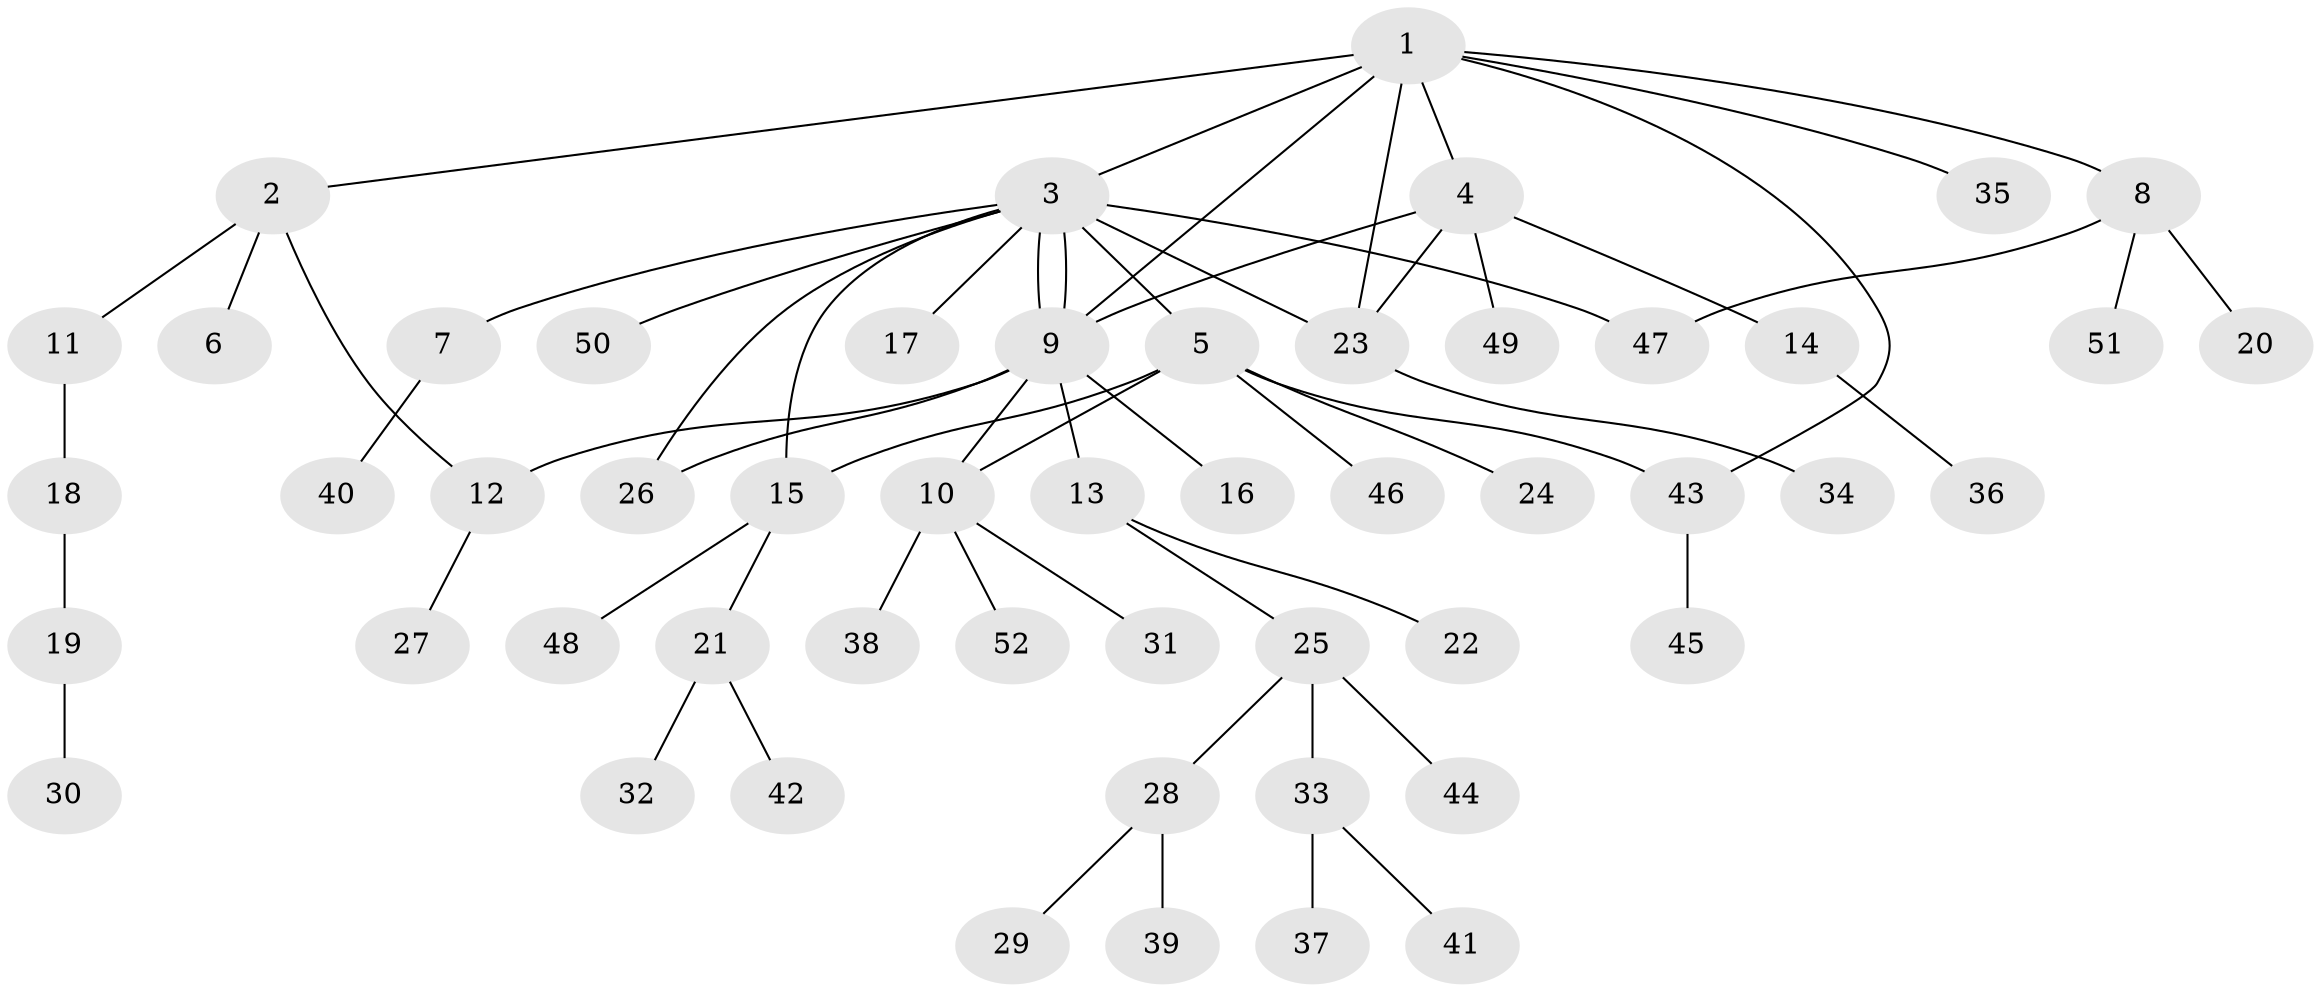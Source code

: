 // Generated by graph-tools (version 1.1) at 2025/47/03/09/25 04:47:53]
// undirected, 52 vertices, 62 edges
graph export_dot {
graph [start="1"]
  node [color=gray90,style=filled];
  1;
  2;
  3;
  4;
  5;
  6;
  7;
  8;
  9;
  10;
  11;
  12;
  13;
  14;
  15;
  16;
  17;
  18;
  19;
  20;
  21;
  22;
  23;
  24;
  25;
  26;
  27;
  28;
  29;
  30;
  31;
  32;
  33;
  34;
  35;
  36;
  37;
  38;
  39;
  40;
  41;
  42;
  43;
  44;
  45;
  46;
  47;
  48;
  49;
  50;
  51;
  52;
  1 -- 2;
  1 -- 3;
  1 -- 4;
  1 -- 8;
  1 -- 9;
  1 -- 23;
  1 -- 35;
  1 -- 43;
  2 -- 6;
  2 -- 11;
  2 -- 12;
  3 -- 5;
  3 -- 7;
  3 -- 9;
  3 -- 9;
  3 -- 15;
  3 -- 17;
  3 -- 23;
  3 -- 26;
  3 -- 47;
  3 -- 50;
  4 -- 9;
  4 -- 14;
  4 -- 23;
  4 -- 49;
  5 -- 10;
  5 -- 15;
  5 -- 24;
  5 -- 43;
  5 -- 46;
  7 -- 40;
  8 -- 20;
  8 -- 47;
  8 -- 51;
  9 -- 10;
  9 -- 12;
  9 -- 13;
  9 -- 16;
  9 -- 26;
  10 -- 31;
  10 -- 38;
  10 -- 52;
  11 -- 18;
  12 -- 27;
  13 -- 22;
  13 -- 25;
  14 -- 36;
  15 -- 21;
  15 -- 48;
  18 -- 19;
  19 -- 30;
  21 -- 32;
  21 -- 42;
  23 -- 34;
  25 -- 28;
  25 -- 33;
  25 -- 44;
  28 -- 29;
  28 -- 39;
  33 -- 37;
  33 -- 41;
  43 -- 45;
}
